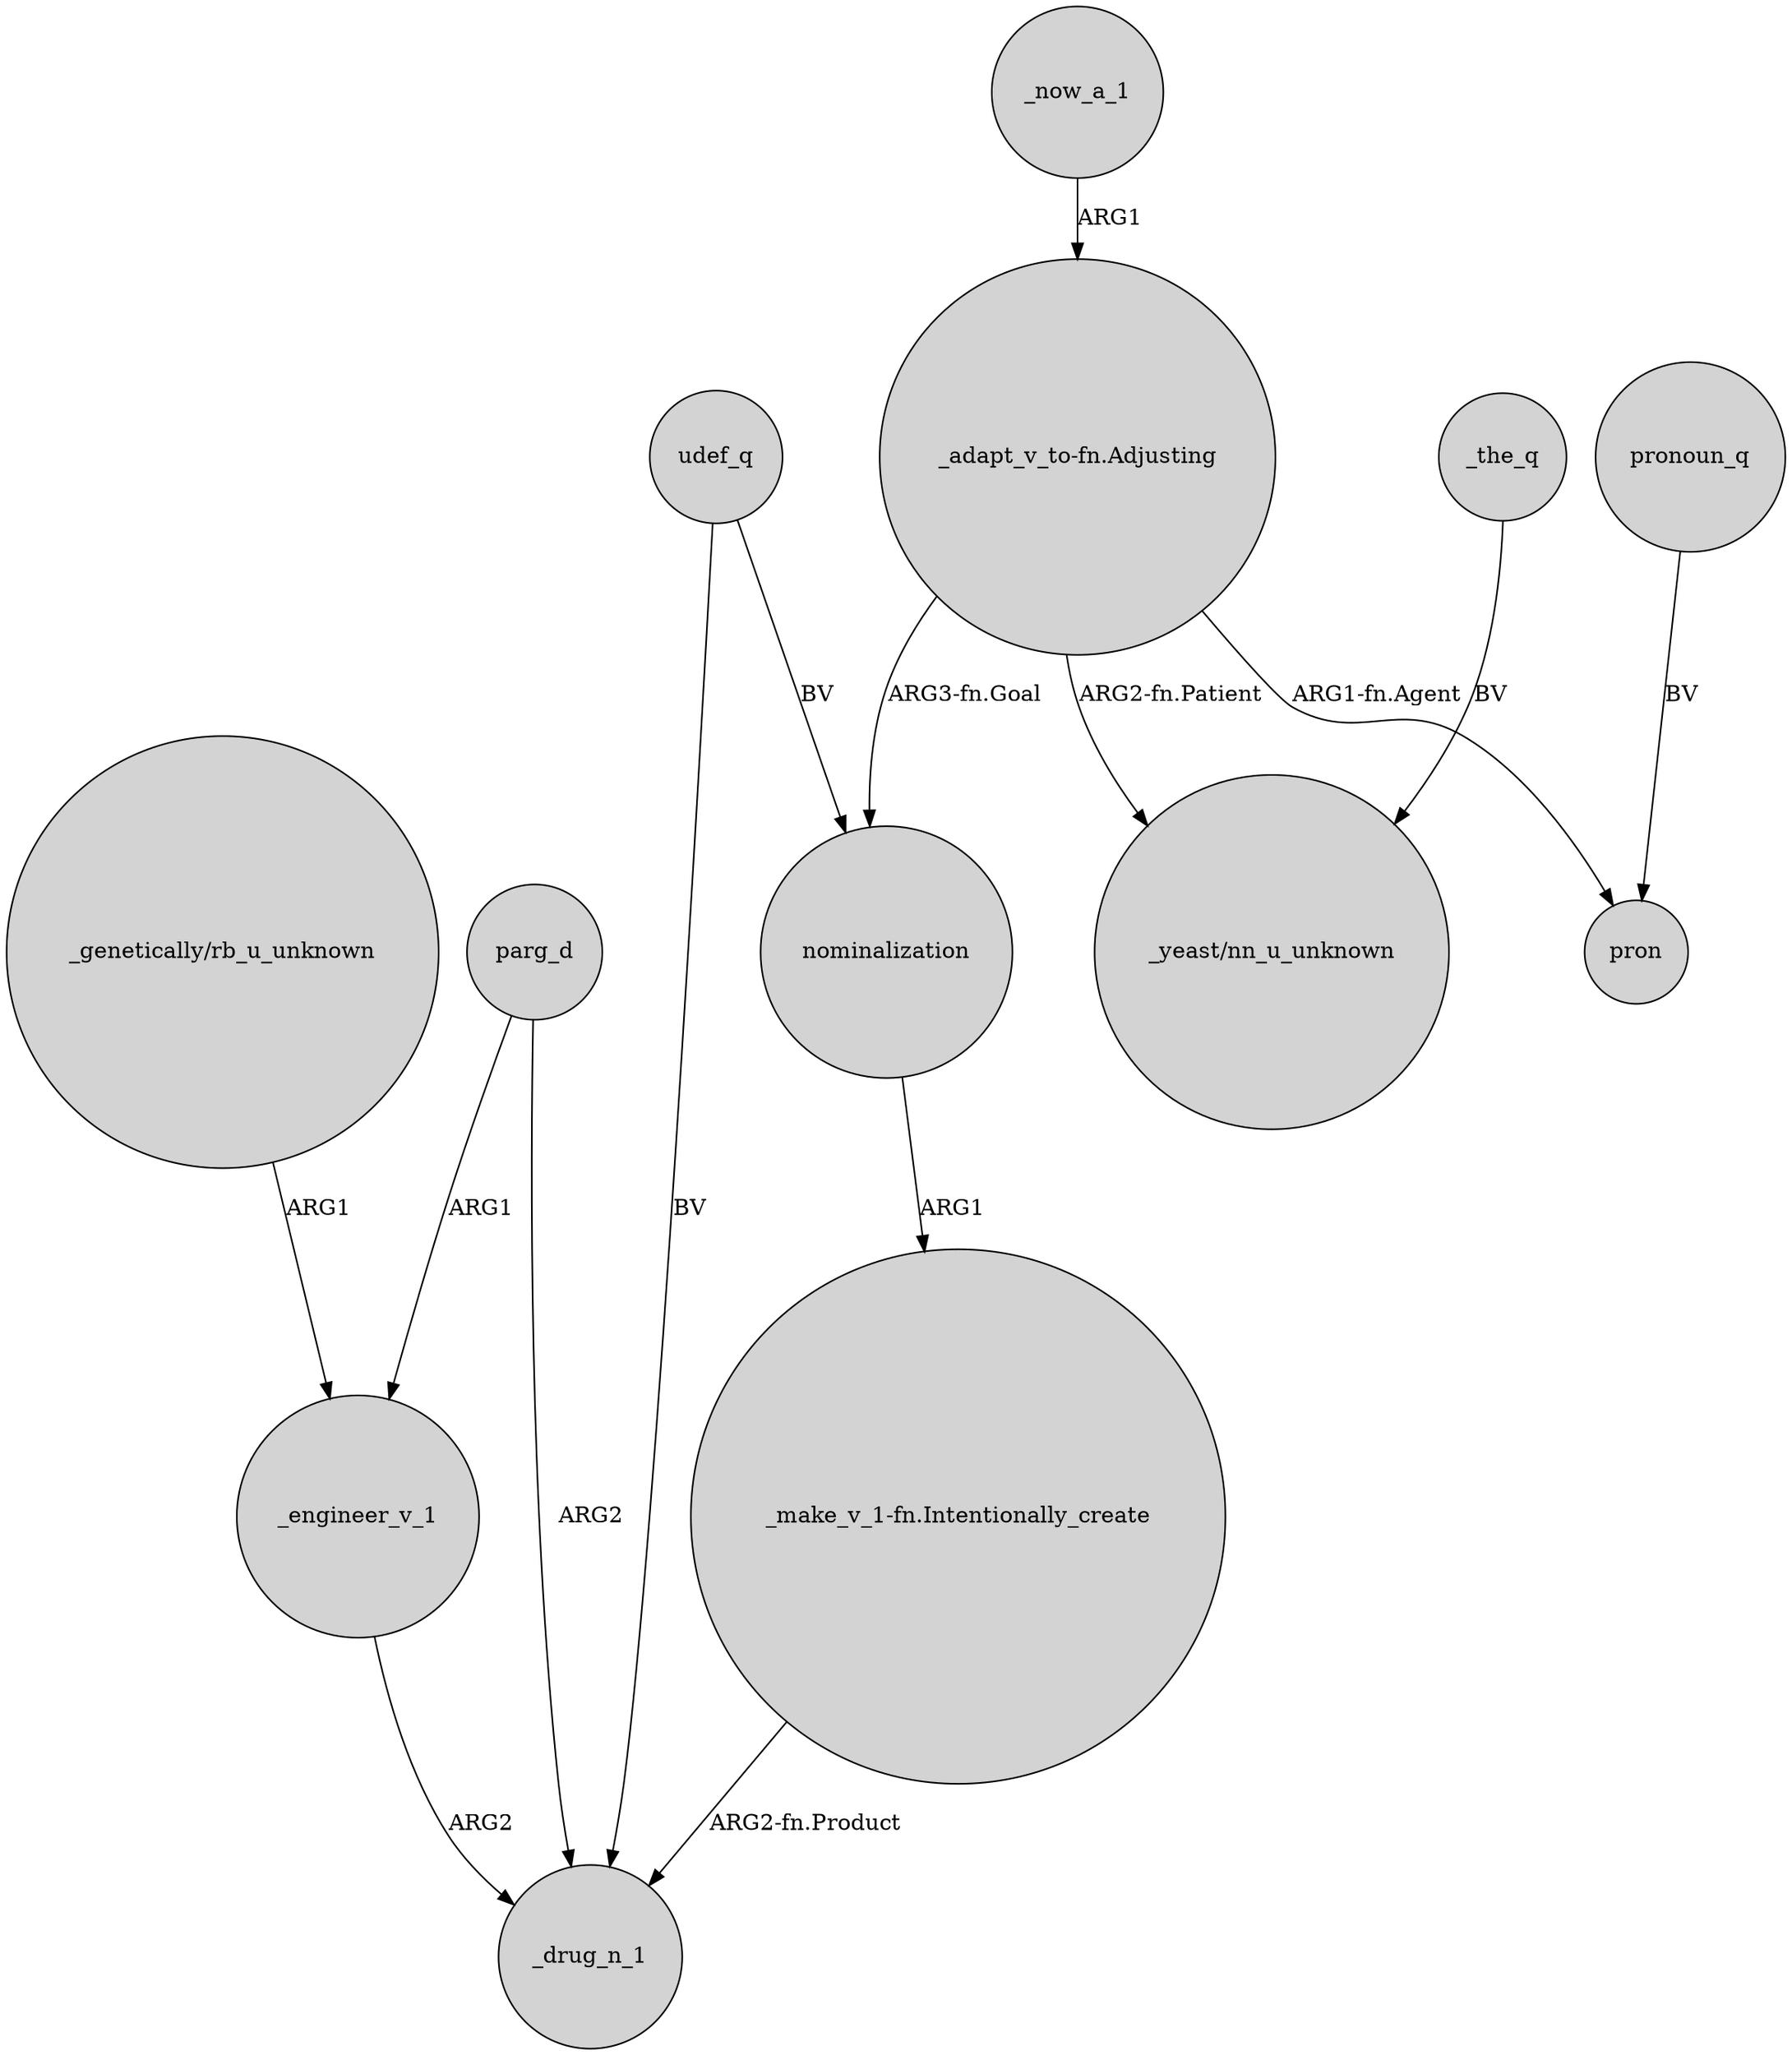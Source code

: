 digraph {
	node [shape=circle style=filled]
	"_genetically/rb_u_unknown" -> _engineer_v_1 [label=ARG1]
	"_adapt_v_to-fn.Adjusting" -> "_yeast/nn_u_unknown" [label="ARG2-fn.Patient"]
	"_adapt_v_to-fn.Adjusting" -> nominalization [label="ARG3-fn.Goal"]
	parg_d -> _drug_n_1 [label=ARG2]
	_the_q -> "_yeast/nn_u_unknown" [label=BV]
	nominalization -> "_make_v_1-fn.Intentionally_create" [label=ARG1]
	_now_a_1 -> "_adapt_v_to-fn.Adjusting" [label=ARG1]
	parg_d -> _engineer_v_1 [label=ARG1]
	_engineer_v_1 -> _drug_n_1 [label=ARG2]
	udef_q -> _drug_n_1 [label=BV]
	udef_q -> nominalization [label=BV]
	"_adapt_v_to-fn.Adjusting" -> pron [label="ARG1-fn.Agent"]
	"_make_v_1-fn.Intentionally_create" -> _drug_n_1 [label="ARG2-fn.Product"]
	pronoun_q -> pron [label=BV]
}
